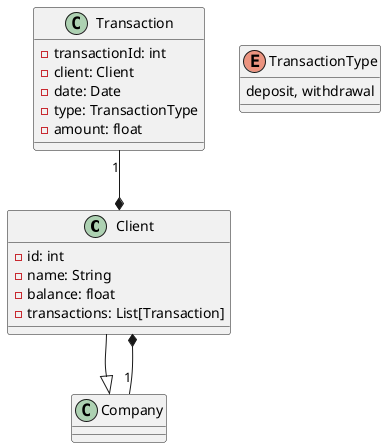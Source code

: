 @startuml
class Client {
  - id: int
  - name: String
  - balance: float
  - transactions: List[Transaction]
}

class Transaction {
  - transactionId: int
  - client: Client
  - date: Date
  - type: TransactionType
  - amount: float
}

enum TransactionType {
  deposit, withdrawal
}

Client --|> Company
Company "1" --* Client
Transaction "1" --* Client
@enduml